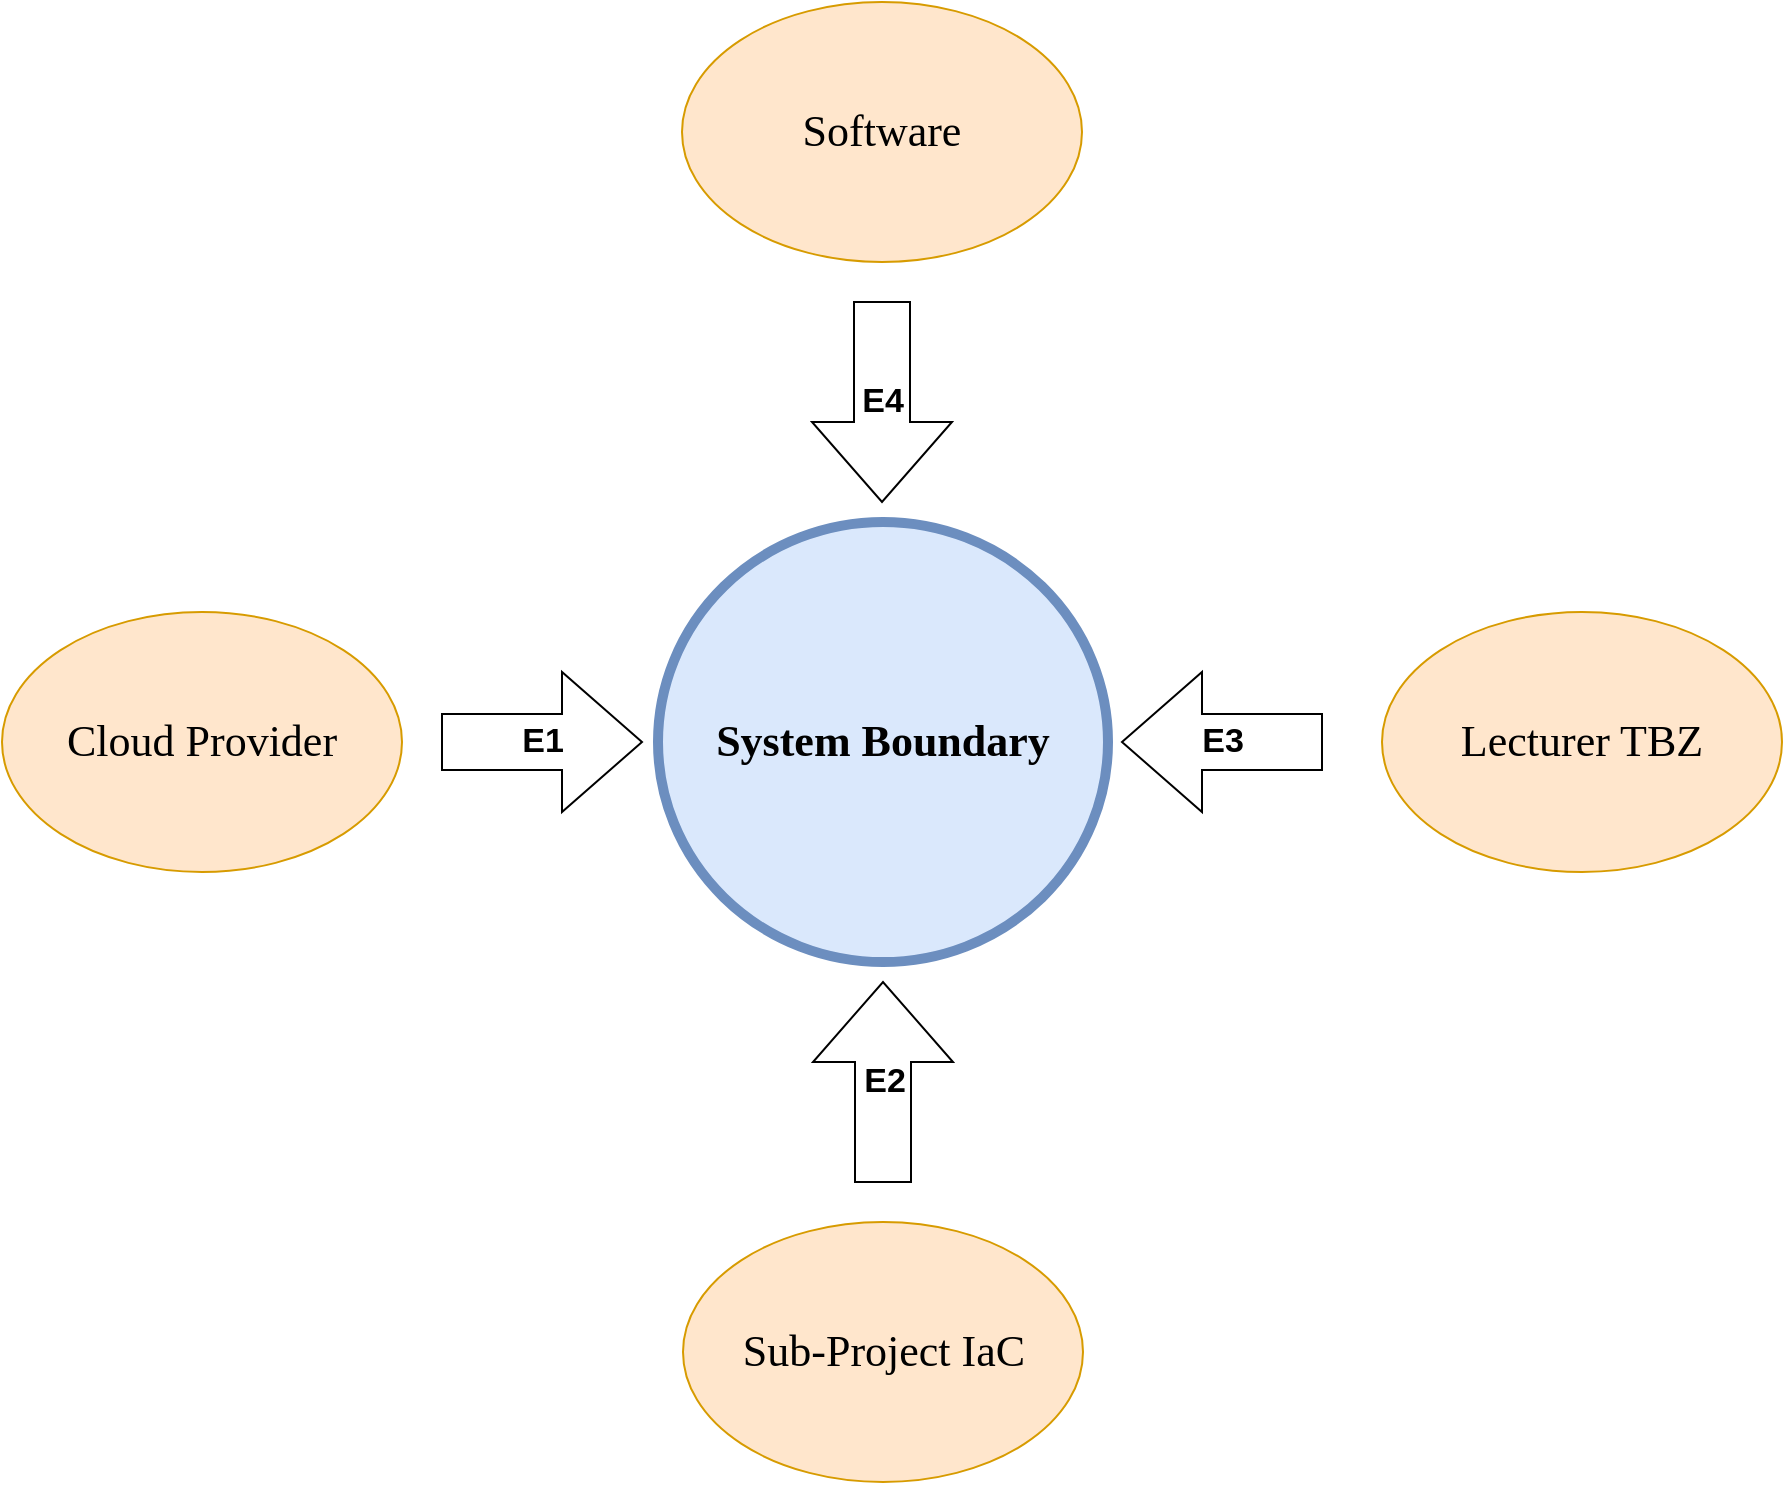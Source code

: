 <mxfile version="21.2.8" type="device">
  <diagram name="Page-1" id="XCLGE2UrVbN0CTRXwcn-">
    <mxGraphModel dx="2433" dy="2547" grid="1" gridSize="10" guides="1" tooltips="1" connect="1" arrows="1" fold="1" page="1" pageScale="1" pageWidth="1100" pageHeight="850" math="0" shadow="0">
      <root>
        <mxCell id="0" />
        <mxCell id="1" parent="0" />
        <mxCell id="p3ekqHY_MJvt6UX8bSGS-1" value="&lt;b&gt;System Boundary&lt;/b&gt;" style="ellipse;whiteSpace=wrap;html=1;rounded=0;shadow=0;dashed=0;comic=0;fontFamily=Verdana;fontSize=22;fillColor=#dae8fc;strokeColor=#6c8ebf;align=center;strokeWidth=5;" vertex="1" parent="1">
          <mxGeometry x="-662" y="-1410" width="225" height="220" as="geometry" />
        </mxCell>
        <mxCell id="p3ekqHY_MJvt6UX8bSGS-4" value="Cloud Provider" style="ellipse;whiteSpace=wrap;html=1;rounded=0;shadow=0;dashed=0;comic=0;fontFamily=Verdana;fontSize=22;fillColor=#ffe6cc;strokeColor=#d79b00;" vertex="1" parent="1">
          <mxGeometry x="-990" y="-1365" width="200" height="130" as="geometry" />
        </mxCell>
        <mxCell id="p3ekqHY_MJvt6UX8bSGS-5" style="edgeStyle=orthogonalEdgeStyle;rounded=0;orthogonalLoop=1;jettySize=auto;html=1;exitX=0.5;exitY=1;exitDx=0;exitDy=0;" edge="1" parent="1" source="p3ekqHY_MJvt6UX8bSGS-4" target="p3ekqHY_MJvt6UX8bSGS-4">
          <mxGeometry relative="1" as="geometry" />
        </mxCell>
        <mxCell id="p3ekqHY_MJvt6UX8bSGS-6" value="Sub-Project IaC" style="ellipse;whiteSpace=wrap;html=1;rounded=0;shadow=0;dashed=0;comic=0;fontFamily=Verdana;fontSize=22;fillColor=#ffe6cc;strokeColor=#d79b00;" vertex="1" parent="1">
          <mxGeometry x="-649.5" y="-1060" width="200" height="130" as="geometry" />
        </mxCell>
        <mxCell id="p3ekqHY_MJvt6UX8bSGS-7" value="Lecturer TBZ" style="ellipse;whiteSpace=wrap;html=1;rounded=0;shadow=0;dashed=0;comic=0;fontFamily=Verdana;fontSize=22;fillColor=#ffe6cc;strokeColor=#d79b00;" vertex="1" parent="1">
          <mxGeometry x="-300" y="-1365" width="200" height="130" as="geometry" />
        </mxCell>
        <mxCell id="p3ekqHY_MJvt6UX8bSGS-8" value="Software" style="ellipse;whiteSpace=wrap;html=1;rounded=0;shadow=0;dashed=0;comic=0;fontFamily=Verdana;fontSize=22;fillColor=#ffe6cc;strokeColor=#d79b00;" vertex="1" parent="1">
          <mxGeometry x="-650" y="-1670" width="200" height="130" as="geometry" />
        </mxCell>
        <mxCell id="p3ekqHY_MJvt6UX8bSGS-9" value="&lt;font style=&quot;font-size: 17px;&quot;&gt;&lt;b&gt;E1&lt;/b&gt;&lt;/font&gt;" style="html=1;shadow=0;dashed=0;align=center;verticalAlign=middle;shape=mxgraph.arrows2.arrow;dy=0.6;dx=40;notch=0;" vertex="1" parent="1">
          <mxGeometry x="-770" y="-1335" width="100" height="70" as="geometry" />
        </mxCell>
        <mxCell id="p3ekqHY_MJvt6UX8bSGS-10" value="&lt;font style=&quot;font-size: 17px;&quot;&gt;&lt;b&gt;E3&lt;/b&gt;&lt;/font&gt;" style="html=1;shadow=0;dashed=0;align=center;verticalAlign=middle;shape=mxgraph.arrows2.arrow;dy=0.6;dx=40;flipH=1;notch=0;" vertex="1" parent="1">
          <mxGeometry x="-430" y="-1335" width="100" height="70" as="geometry" />
        </mxCell>
        <mxCell id="p3ekqHY_MJvt6UX8bSGS-11" value="&lt;font style=&quot;font-size: 17px;&quot;&gt;&lt;b&gt;E2&lt;/b&gt;&lt;/font&gt;" style="html=1;shadow=0;dashed=0;align=center;verticalAlign=middle;shape=mxgraph.arrows2.arrow;dy=0.6;dx=40;direction=north;notch=0;" vertex="1" parent="1">
          <mxGeometry x="-584.5" y="-1180" width="70" height="100" as="geometry" />
        </mxCell>
        <mxCell id="p3ekqHY_MJvt6UX8bSGS-12" value="&lt;font style=&quot;font-size: 17px;&quot;&gt;&lt;b&gt;E4&lt;/b&gt;&lt;/font&gt;" style="html=1;shadow=0;dashed=0;align=center;verticalAlign=middle;shape=mxgraph.arrows2.arrow;dy=0.6;dx=40;direction=south;notch=0;" vertex="1" parent="1">
          <mxGeometry x="-585" y="-1520" width="70" height="100" as="geometry" />
        </mxCell>
      </root>
    </mxGraphModel>
  </diagram>
</mxfile>
